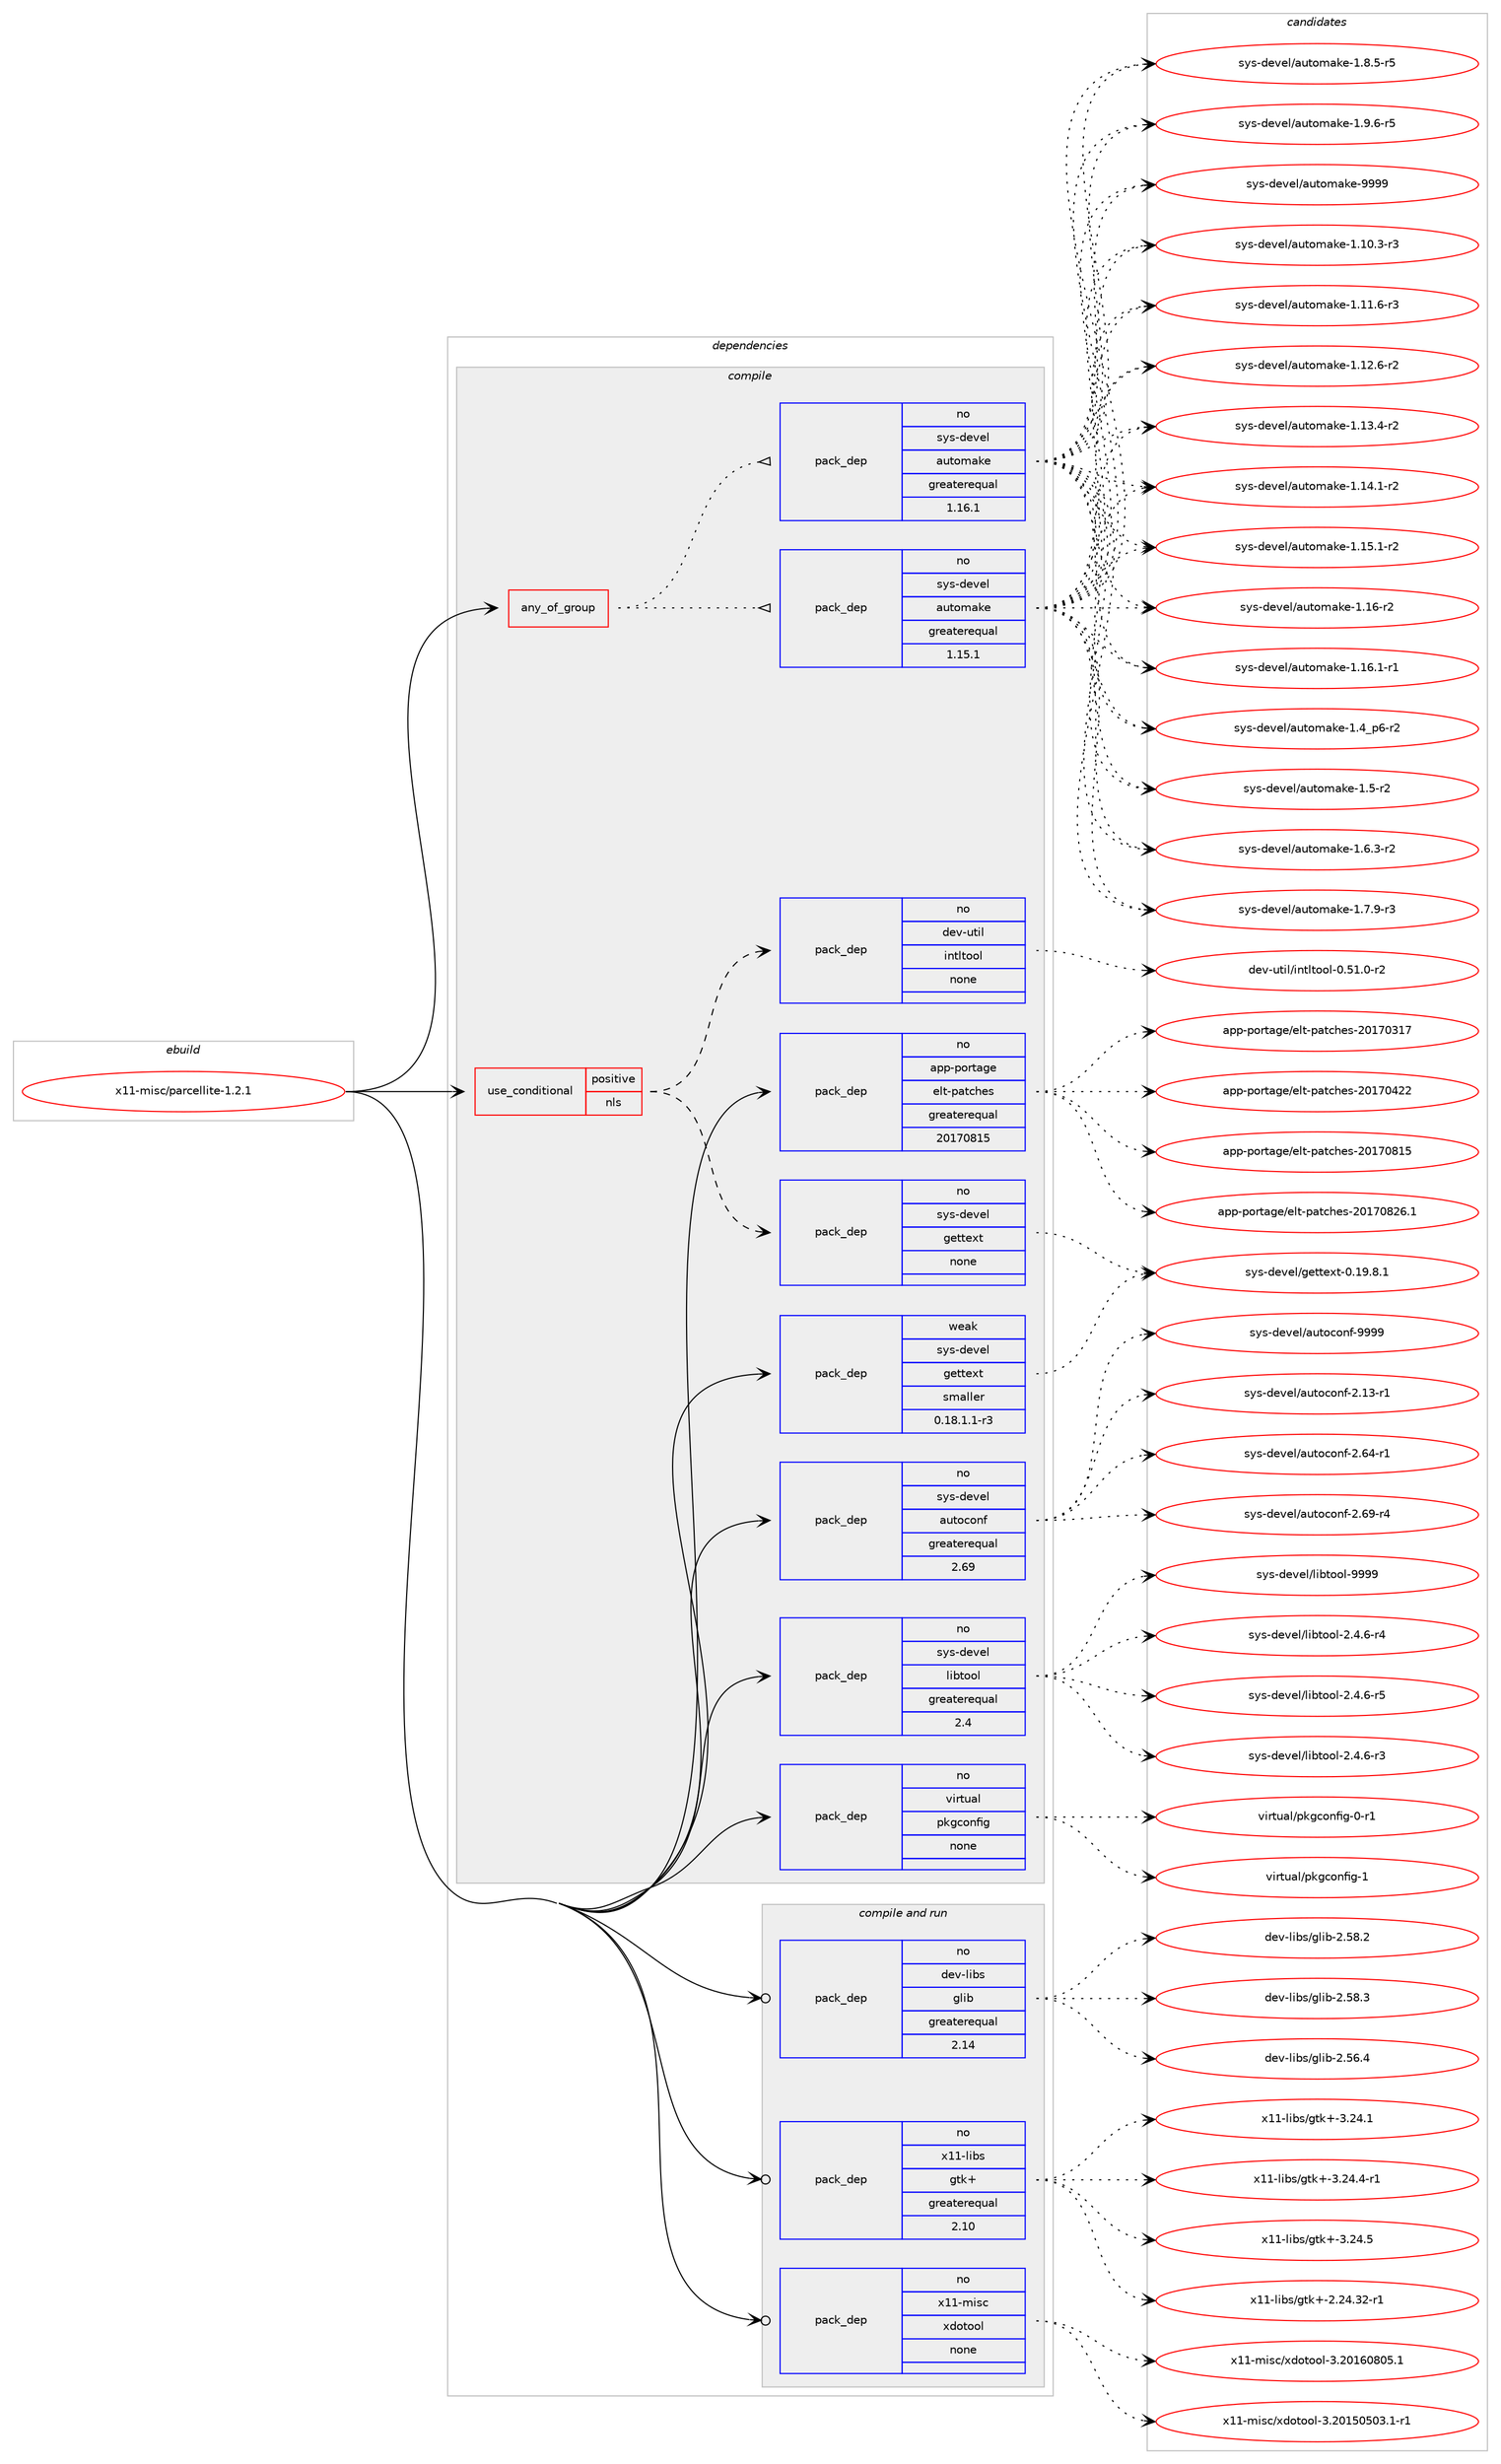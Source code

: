 digraph prolog {

# *************
# Graph options
# *************

newrank=true;
concentrate=true;
compound=true;
graph [rankdir=LR,fontname=Helvetica,fontsize=10,ranksep=1.5];#, ranksep=2.5, nodesep=0.2];
edge  [arrowhead=vee];
node  [fontname=Helvetica,fontsize=10];

# **********
# The ebuild
# **********

subgraph cluster_leftcol {
color=gray;
rank=same;
label=<<i>ebuild</i>>;
id [label="x11-misc/parcellite-1.2.1", color=red, width=4, href="../x11-misc/parcellite-1.2.1.svg"];
}

# ****************
# The dependencies
# ****************

subgraph cluster_midcol {
color=gray;
label=<<i>dependencies</i>>;
subgraph cluster_compile {
fillcolor="#eeeeee";
style=filled;
label=<<i>compile</i>>;
subgraph any28699 {
dependency1763790 [label=<<TABLE BORDER="0" CELLBORDER="1" CELLSPACING="0" CELLPADDING="4"><TR><TD CELLPADDING="10">any_of_group</TD></TR></TABLE>>, shape=none, color=red];subgraph pack1267509 {
dependency1763791 [label=<<TABLE BORDER="0" CELLBORDER="1" CELLSPACING="0" CELLPADDING="4" WIDTH="220"><TR><TD ROWSPAN="6" CELLPADDING="30">pack_dep</TD></TR><TR><TD WIDTH="110">no</TD></TR><TR><TD>sys-devel</TD></TR><TR><TD>automake</TD></TR><TR><TD>greaterequal</TD></TR><TR><TD>1.16.1</TD></TR></TABLE>>, shape=none, color=blue];
}
dependency1763790:e -> dependency1763791:w [weight=20,style="dotted",arrowhead="oinv"];
subgraph pack1267510 {
dependency1763792 [label=<<TABLE BORDER="0" CELLBORDER="1" CELLSPACING="0" CELLPADDING="4" WIDTH="220"><TR><TD ROWSPAN="6" CELLPADDING="30">pack_dep</TD></TR><TR><TD WIDTH="110">no</TD></TR><TR><TD>sys-devel</TD></TR><TR><TD>automake</TD></TR><TR><TD>greaterequal</TD></TR><TR><TD>1.15.1</TD></TR></TABLE>>, shape=none, color=blue];
}
dependency1763790:e -> dependency1763792:w [weight=20,style="dotted",arrowhead="oinv"];
}
id:e -> dependency1763790:w [weight=20,style="solid",arrowhead="vee"];
subgraph cond466574 {
dependency1763793 [label=<<TABLE BORDER="0" CELLBORDER="1" CELLSPACING="0" CELLPADDING="4"><TR><TD ROWSPAN="3" CELLPADDING="10">use_conditional</TD></TR><TR><TD>positive</TD></TR><TR><TD>nls</TD></TR></TABLE>>, shape=none, color=red];
subgraph pack1267511 {
dependency1763794 [label=<<TABLE BORDER="0" CELLBORDER="1" CELLSPACING="0" CELLPADDING="4" WIDTH="220"><TR><TD ROWSPAN="6" CELLPADDING="30">pack_dep</TD></TR><TR><TD WIDTH="110">no</TD></TR><TR><TD>dev-util</TD></TR><TR><TD>intltool</TD></TR><TR><TD>none</TD></TR><TR><TD></TD></TR></TABLE>>, shape=none, color=blue];
}
dependency1763793:e -> dependency1763794:w [weight=20,style="dashed",arrowhead="vee"];
subgraph pack1267512 {
dependency1763795 [label=<<TABLE BORDER="0" CELLBORDER="1" CELLSPACING="0" CELLPADDING="4" WIDTH="220"><TR><TD ROWSPAN="6" CELLPADDING="30">pack_dep</TD></TR><TR><TD WIDTH="110">no</TD></TR><TR><TD>sys-devel</TD></TR><TR><TD>gettext</TD></TR><TR><TD>none</TD></TR><TR><TD></TD></TR></TABLE>>, shape=none, color=blue];
}
dependency1763793:e -> dependency1763795:w [weight=20,style="dashed",arrowhead="vee"];
}
id:e -> dependency1763793:w [weight=20,style="solid",arrowhead="vee"];
subgraph pack1267513 {
dependency1763796 [label=<<TABLE BORDER="0" CELLBORDER="1" CELLSPACING="0" CELLPADDING="4" WIDTH="220"><TR><TD ROWSPAN="6" CELLPADDING="30">pack_dep</TD></TR><TR><TD WIDTH="110">no</TD></TR><TR><TD>app-portage</TD></TR><TR><TD>elt-patches</TD></TR><TR><TD>greaterequal</TD></TR><TR><TD>20170815</TD></TR></TABLE>>, shape=none, color=blue];
}
id:e -> dependency1763796:w [weight=20,style="solid",arrowhead="vee"];
subgraph pack1267514 {
dependency1763797 [label=<<TABLE BORDER="0" CELLBORDER="1" CELLSPACING="0" CELLPADDING="4" WIDTH="220"><TR><TD ROWSPAN="6" CELLPADDING="30">pack_dep</TD></TR><TR><TD WIDTH="110">no</TD></TR><TR><TD>sys-devel</TD></TR><TR><TD>autoconf</TD></TR><TR><TD>greaterequal</TD></TR><TR><TD>2.69</TD></TR></TABLE>>, shape=none, color=blue];
}
id:e -> dependency1763797:w [weight=20,style="solid",arrowhead="vee"];
subgraph pack1267515 {
dependency1763798 [label=<<TABLE BORDER="0" CELLBORDER="1" CELLSPACING="0" CELLPADDING="4" WIDTH="220"><TR><TD ROWSPAN="6" CELLPADDING="30">pack_dep</TD></TR><TR><TD WIDTH="110">no</TD></TR><TR><TD>sys-devel</TD></TR><TR><TD>libtool</TD></TR><TR><TD>greaterequal</TD></TR><TR><TD>2.4</TD></TR></TABLE>>, shape=none, color=blue];
}
id:e -> dependency1763798:w [weight=20,style="solid",arrowhead="vee"];
subgraph pack1267516 {
dependency1763799 [label=<<TABLE BORDER="0" CELLBORDER="1" CELLSPACING="0" CELLPADDING="4" WIDTH="220"><TR><TD ROWSPAN="6" CELLPADDING="30">pack_dep</TD></TR><TR><TD WIDTH="110">no</TD></TR><TR><TD>virtual</TD></TR><TR><TD>pkgconfig</TD></TR><TR><TD>none</TD></TR><TR><TD></TD></TR></TABLE>>, shape=none, color=blue];
}
id:e -> dependency1763799:w [weight=20,style="solid",arrowhead="vee"];
subgraph pack1267517 {
dependency1763800 [label=<<TABLE BORDER="0" CELLBORDER="1" CELLSPACING="0" CELLPADDING="4" WIDTH="220"><TR><TD ROWSPAN="6" CELLPADDING="30">pack_dep</TD></TR><TR><TD WIDTH="110">weak</TD></TR><TR><TD>sys-devel</TD></TR><TR><TD>gettext</TD></TR><TR><TD>smaller</TD></TR><TR><TD>0.18.1.1-r3</TD></TR></TABLE>>, shape=none, color=blue];
}
id:e -> dependency1763800:w [weight=20,style="solid",arrowhead="vee"];
}
subgraph cluster_compileandrun {
fillcolor="#eeeeee";
style=filled;
label=<<i>compile and run</i>>;
subgraph pack1267518 {
dependency1763801 [label=<<TABLE BORDER="0" CELLBORDER="1" CELLSPACING="0" CELLPADDING="4" WIDTH="220"><TR><TD ROWSPAN="6" CELLPADDING="30">pack_dep</TD></TR><TR><TD WIDTH="110">no</TD></TR><TR><TD>dev-libs</TD></TR><TR><TD>glib</TD></TR><TR><TD>greaterequal</TD></TR><TR><TD>2.14</TD></TR></TABLE>>, shape=none, color=blue];
}
id:e -> dependency1763801:w [weight=20,style="solid",arrowhead="odotvee"];
subgraph pack1267519 {
dependency1763802 [label=<<TABLE BORDER="0" CELLBORDER="1" CELLSPACING="0" CELLPADDING="4" WIDTH="220"><TR><TD ROWSPAN="6" CELLPADDING="30">pack_dep</TD></TR><TR><TD WIDTH="110">no</TD></TR><TR><TD>x11-libs</TD></TR><TR><TD>gtk+</TD></TR><TR><TD>greaterequal</TD></TR><TR><TD>2.10</TD></TR></TABLE>>, shape=none, color=blue];
}
id:e -> dependency1763802:w [weight=20,style="solid",arrowhead="odotvee"];
subgraph pack1267520 {
dependency1763803 [label=<<TABLE BORDER="0" CELLBORDER="1" CELLSPACING="0" CELLPADDING="4" WIDTH="220"><TR><TD ROWSPAN="6" CELLPADDING="30">pack_dep</TD></TR><TR><TD WIDTH="110">no</TD></TR><TR><TD>x11-misc</TD></TR><TR><TD>xdotool</TD></TR><TR><TD>none</TD></TR><TR><TD></TD></TR></TABLE>>, shape=none, color=blue];
}
id:e -> dependency1763803:w [weight=20,style="solid",arrowhead="odotvee"];
}
subgraph cluster_run {
fillcolor="#eeeeee";
style=filled;
label=<<i>run</i>>;
}
}

# **************
# The candidates
# **************

subgraph cluster_choices {
rank=same;
color=gray;
label=<<i>candidates</i>>;

subgraph choice1267509 {
color=black;
nodesep=1;
choice11512111545100101118101108479711711611110997107101454946494846514511451 [label="sys-devel/automake-1.10.3-r3", color=red, width=4,href="../sys-devel/automake-1.10.3-r3.svg"];
choice11512111545100101118101108479711711611110997107101454946494946544511451 [label="sys-devel/automake-1.11.6-r3", color=red, width=4,href="../sys-devel/automake-1.11.6-r3.svg"];
choice11512111545100101118101108479711711611110997107101454946495046544511450 [label="sys-devel/automake-1.12.6-r2", color=red, width=4,href="../sys-devel/automake-1.12.6-r2.svg"];
choice11512111545100101118101108479711711611110997107101454946495146524511450 [label="sys-devel/automake-1.13.4-r2", color=red, width=4,href="../sys-devel/automake-1.13.4-r2.svg"];
choice11512111545100101118101108479711711611110997107101454946495246494511450 [label="sys-devel/automake-1.14.1-r2", color=red, width=4,href="../sys-devel/automake-1.14.1-r2.svg"];
choice11512111545100101118101108479711711611110997107101454946495346494511450 [label="sys-devel/automake-1.15.1-r2", color=red, width=4,href="../sys-devel/automake-1.15.1-r2.svg"];
choice1151211154510010111810110847971171161111099710710145494649544511450 [label="sys-devel/automake-1.16-r2", color=red, width=4,href="../sys-devel/automake-1.16-r2.svg"];
choice11512111545100101118101108479711711611110997107101454946495446494511449 [label="sys-devel/automake-1.16.1-r1", color=red, width=4,href="../sys-devel/automake-1.16.1-r1.svg"];
choice115121115451001011181011084797117116111109971071014549465295112544511450 [label="sys-devel/automake-1.4_p6-r2", color=red, width=4,href="../sys-devel/automake-1.4_p6-r2.svg"];
choice11512111545100101118101108479711711611110997107101454946534511450 [label="sys-devel/automake-1.5-r2", color=red, width=4,href="../sys-devel/automake-1.5-r2.svg"];
choice115121115451001011181011084797117116111109971071014549465446514511450 [label="sys-devel/automake-1.6.3-r2", color=red, width=4,href="../sys-devel/automake-1.6.3-r2.svg"];
choice115121115451001011181011084797117116111109971071014549465546574511451 [label="sys-devel/automake-1.7.9-r3", color=red, width=4,href="../sys-devel/automake-1.7.9-r3.svg"];
choice115121115451001011181011084797117116111109971071014549465646534511453 [label="sys-devel/automake-1.8.5-r5", color=red, width=4,href="../sys-devel/automake-1.8.5-r5.svg"];
choice115121115451001011181011084797117116111109971071014549465746544511453 [label="sys-devel/automake-1.9.6-r5", color=red, width=4,href="../sys-devel/automake-1.9.6-r5.svg"];
choice115121115451001011181011084797117116111109971071014557575757 [label="sys-devel/automake-9999", color=red, width=4,href="../sys-devel/automake-9999.svg"];
dependency1763791:e -> choice11512111545100101118101108479711711611110997107101454946494846514511451:w [style=dotted,weight="100"];
dependency1763791:e -> choice11512111545100101118101108479711711611110997107101454946494946544511451:w [style=dotted,weight="100"];
dependency1763791:e -> choice11512111545100101118101108479711711611110997107101454946495046544511450:w [style=dotted,weight="100"];
dependency1763791:e -> choice11512111545100101118101108479711711611110997107101454946495146524511450:w [style=dotted,weight="100"];
dependency1763791:e -> choice11512111545100101118101108479711711611110997107101454946495246494511450:w [style=dotted,weight="100"];
dependency1763791:e -> choice11512111545100101118101108479711711611110997107101454946495346494511450:w [style=dotted,weight="100"];
dependency1763791:e -> choice1151211154510010111810110847971171161111099710710145494649544511450:w [style=dotted,weight="100"];
dependency1763791:e -> choice11512111545100101118101108479711711611110997107101454946495446494511449:w [style=dotted,weight="100"];
dependency1763791:e -> choice115121115451001011181011084797117116111109971071014549465295112544511450:w [style=dotted,weight="100"];
dependency1763791:e -> choice11512111545100101118101108479711711611110997107101454946534511450:w [style=dotted,weight="100"];
dependency1763791:e -> choice115121115451001011181011084797117116111109971071014549465446514511450:w [style=dotted,weight="100"];
dependency1763791:e -> choice115121115451001011181011084797117116111109971071014549465546574511451:w [style=dotted,weight="100"];
dependency1763791:e -> choice115121115451001011181011084797117116111109971071014549465646534511453:w [style=dotted,weight="100"];
dependency1763791:e -> choice115121115451001011181011084797117116111109971071014549465746544511453:w [style=dotted,weight="100"];
dependency1763791:e -> choice115121115451001011181011084797117116111109971071014557575757:w [style=dotted,weight="100"];
}
subgraph choice1267510 {
color=black;
nodesep=1;
choice11512111545100101118101108479711711611110997107101454946494846514511451 [label="sys-devel/automake-1.10.3-r3", color=red, width=4,href="../sys-devel/automake-1.10.3-r3.svg"];
choice11512111545100101118101108479711711611110997107101454946494946544511451 [label="sys-devel/automake-1.11.6-r3", color=red, width=4,href="../sys-devel/automake-1.11.6-r3.svg"];
choice11512111545100101118101108479711711611110997107101454946495046544511450 [label="sys-devel/automake-1.12.6-r2", color=red, width=4,href="../sys-devel/automake-1.12.6-r2.svg"];
choice11512111545100101118101108479711711611110997107101454946495146524511450 [label="sys-devel/automake-1.13.4-r2", color=red, width=4,href="../sys-devel/automake-1.13.4-r2.svg"];
choice11512111545100101118101108479711711611110997107101454946495246494511450 [label="sys-devel/automake-1.14.1-r2", color=red, width=4,href="../sys-devel/automake-1.14.1-r2.svg"];
choice11512111545100101118101108479711711611110997107101454946495346494511450 [label="sys-devel/automake-1.15.1-r2", color=red, width=4,href="../sys-devel/automake-1.15.1-r2.svg"];
choice1151211154510010111810110847971171161111099710710145494649544511450 [label="sys-devel/automake-1.16-r2", color=red, width=4,href="../sys-devel/automake-1.16-r2.svg"];
choice11512111545100101118101108479711711611110997107101454946495446494511449 [label="sys-devel/automake-1.16.1-r1", color=red, width=4,href="../sys-devel/automake-1.16.1-r1.svg"];
choice115121115451001011181011084797117116111109971071014549465295112544511450 [label="sys-devel/automake-1.4_p6-r2", color=red, width=4,href="../sys-devel/automake-1.4_p6-r2.svg"];
choice11512111545100101118101108479711711611110997107101454946534511450 [label="sys-devel/automake-1.5-r2", color=red, width=4,href="../sys-devel/automake-1.5-r2.svg"];
choice115121115451001011181011084797117116111109971071014549465446514511450 [label="sys-devel/automake-1.6.3-r2", color=red, width=4,href="../sys-devel/automake-1.6.3-r2.svg"];
choice115121115451001011181011084797117116111109971071014549465546574511451 [label="sys-devel/automake-1.7.9-r3", color=red, width=4,href="../sys-devel/automake-1.7.9-r3.svg"];
choice115121115451001011181011084797117116111109971071014549465646534511453 [label="sys-devel/automake-1.8.5-r5", color=red, width=4,href="../sys-devel/automake-1.8.5-r5.svg"];
choice115121115451001011181011084797117116111109971071014549465746544511453 [label="sys-devel/automake-1.9.6-r5", color=red, width=4,href="../sys-devel/automake-1.9.6-r5.svg"];
choice115121115451001011181011084797117116111109971071014557575757 [label="sys-devel/automake-9999", color=red, width=4,href="../sys-devel/automake-9999.svg"];
dependency1763792:e -> choice11512111545100101118101108479711711611110997107101454946494846514511451:w [style=dotted,weight="100"];
dependency1763792:e -> choice11512111545100101118101108479711711611110997107101454946494946544511451:w [style=dotted,weight="100"];
dependency1763792:e -> choice11512111545100101118101108479711711611110997107101454946495046544511450:w [style=dotted,weight="100"];
dependency1763792:e -> choice11512111545100101118101108479711711611110997107101454946495146524511450:w [style=dotted,weight="100"];
dependency1763792:e -> choice11512111545100101118101108479711711611110997107101454946495246494511450:w [style=dotted,weight="100"];
dependency1763792:e -> choice11512111545100101118101108479711711611110997107101454946495346494511450:w [style=dotted,weight="100"];
dependency1763792:e -> choice1151211154510010111810110847971171161111099710710145494649544511450:w [style=dotted,weight="100"];
dependency1763792:e -> choice11512111545100101118101108479711711611110997107101454946495446494511449:w [style=dotted,weight="100"];
dependency1763792:e -> choice115121115451001011181011084797117116111109971071014549465295112544511450:w [style=dotted,weight="100"];
dependency1763792:e -> choice11512111545100101118101108479711711611110997107101454946534511450:w [style=dotted,weight="100"];
dependency1763792:e -> choice115121115451001011181011084797117116111109971071014549465446514511450:w [style=dotted,weight="100"];
dependency1763792:e -> choice115121115451001011181011084797117116111109971071014549465546574511451:w [style=dotted,weight="100"];
dependency1763792:e -> choice115121115451001011181011084797117116111109971071014549465646534511453:w [style=dotted,weight="100"];
dependency1763792:e -> choice115121115451001011181011084797117116111109971071014549465746544511453:w [style=dotted,weight="100"];
dependency1763792:e -> choice115121115451001011181011084797117116111109971071014557575757:w [style=dotted,weight="100"];
}
subgraph choice1267511 {
color=black;
nodesep=1;
choice1001011184511711610510847105110116108116111111108454846534946484511450 [label="dev-util/intltool-0.51.0-r2", color=red, width=4,href="../dev-util/intltool-0.51.0-r2.svg"];
dependency1763794:e -> choice1001011184511711610510847105110116108116111111108454846534946484511450:w [style=dotted,weight="100"];
}
subgraph choice1267512 {
color=black;
nodesep=1;
choice1151211154510010111810110847103101116116101120116454846495746564649 [label="sys-devel/gettext-0.19.8.1", color=red, width=4,href="../sys-devel/gettext-0.19.8.1.svg"];
dependency1763795:e -> choice1151211154510010111810110847103101116116101120116454846495746564649:w [style=dotted,weight="100"];
}
subgraph choice1267513 {
color=black;
nodesep=1;
choice97112112451121111141169710310147101108116451129711699104101115455048495548514955 [label="app-portage/elt-patches-20170317", color=red, width=4,href="../app-portage/elt-patches-20170317.svg"];
choice97112112451121111141169710310147101108116451129711699104101115455048495548525050 [label="app-portage/elt-patches-20170422", color=red, width=4,href="../app-portage/elt-patches-20170422.svg"];
choice97112112451121111141169710310147101108116451129711699104101115455048495548564953 [label="app-portage/elt-patches-20170815", color=red, width=4,href="../app-portage/elt-patches-20170815.svg"];
choice971121124511211111411697103101471011081164511297116991041011154550484955485650544649 [label="app-portage/elt-patches-20170826.1", color=red, width=4,href="../app-portage/elt-patches-20170826.1.svg"];
dependency1763796:e -> choice97112112451121111141169710310147101108116451129711699104101115455048495548514955:w [style=dotted,weight="100"];
dependency1763796:e -> choice97112112451121111141169710310147101108116451129711699104101115455048495548525050:w [style=dotted,weight="100"];
dependency1763796:e -> choice97112112451121111141169710310147101108116451129711699104101115455048495548564953:w [style=dotted,weight="100"];
dependency1763796:e -> choice971121124511211111411697103101471011081164511297116991041011154550484955485650544649:w [style=dotted,weight="100"];
}
subgraph choice1267514 {
color=black;
nodesep=1;
choice1151211154510010111810110847971171161119911111010245504649514511449 [label="sys-devel/autoconf-2.13-r1", color=red, width=4,href="../sys-devel/autoconf-2.13-r1.svg"];
choice1151211154510010111810110847971171161119911111010245504654524511449 [label="sys-devel/autoconf-2.64-r1", color=red, width=4,href="../sys-devel/autoconf-2.64-r1.svg"];
choice1151211154510010111810110847971171161119911111010245504654574511452 [label="sys-devel/autoconf-2.69-r4", color=red, width=4,href="../sys-devel/autoconf-2.69-r4.svg"];
choice115121115451001011181011084797117116111991111101024557575757 [label="sys-devel/autoconf-9999", color=red, width=4,href="../sys-devel/autoconf-9999.svg"];
dependency1763797:e -> choice1151211154510010111810110847971171161119911111010245504649514511449:w [style=dotted,weight="100"];
dependency1763797:e -> choice1151211154510010111810110847971171161119911111010245504654524511449:w [style=dotted,weight="100"];
dependency1763797:e -> choice1151211154510010111810110847971171161119911111010245504654574511452:w [style=dotted,weight="100"];
dependency1763797:e -> choice115121115451001011181011084797117116111991111101024557575757:w [style=dotted,weight="100"];
}
subgraph choice1267515 {
color=black;
nodesep=1;
choice1151211154510010111810110847108105981161111111084550465246544511451 [label="sys-devel/libtool-2.4.6-r3", color=red, width=4,href="../sys-devel/libtool-2.4.6-r3.svg"];
choice1151211154510010111810110847108105981161111111084550465246544511452 [label="sys-devel/libtool-2.4.6-r4", color=red, width=4,href="../sys-devel/libtool-2.4.6-r4.svg"];
choice1151211154510010111810110847108105981161111111084550465246544511453 [label="sys-devel/libtool-2.4.6-r5", color=red, width=4,href="../sys-devel/libtool-2.4.6-r5.svg"];
choice1151211154510010111810110847108105981161111111084557575757 [label="sys-devel/libtool-9999", color=red, width=4,href="../sys-devel/libtool-9999.svg"];
dependency1763798:e -> choice1151211154510010111810110847108105981161111111084550465246544511451:w [style=dotted,weight="100"];
dependency1763798:e -> choice1151211154510010111810110847108105981161111111084550465246544511452:w [style=dotted,weight="100"];
dependency1763798:e -> choice1151211154510010111810110847108105981161111111084550465246544511453:w [style=dotted,weight="100"];
dependency1763798:e -> choice1151211154510010111810110847108105981161111111084557575757:w [style=dotted,weight="100"];
}
subgraph choice1267516 {
color=black;
nodesep=1;
choice11810511411611797108471121071039911111010210510345484511449 [label="virtual/pkgconfig-0-r1", color=red, width=4,href="../virtual/pkgconfig-0-r1.svg"];
choice1181051141161179710847112107103991111101021051034549 [label="virtual/pkgconfig-1", color=red, width=4,href="../virtual/pkgconfig-1.svg"];
dependency1763799:e -> choice11810511411611797108471121071039911111010210510345484511449:w [style=dotted,weight="100"];
dependency1763799:e -> choice1181051141161179710847112107103991111101021051034549:w [style=dotted,weight="100"];
}
subgraph choice1267517 {
color=black;
nodesep=1;
choice1151211154510010111810110847103101116116101120116454846495746564649 [label="sys-devel/gettext-0.19.8.1", color=red, width=4,href="../sys-devel/gettext-0.19.8.1.svg"];
dependency1763800:e -> choice1151211154510010111810110847103101116116101120116454846495746564649:w [style=dotted,weight="100"];
}
subgraph choice1267518 {
color=black;
nodesep=1;
choice1001011184510810598115471031081059845504653544652 [label="dev-libs/glib-2.56.4", color=red, width=4,href="../dev-libs/glib-2.56.4.svg"];
choice1001011184510810598115471031081059845504653564650 [label="dev-libs/glib-2.58.2", color=red, width=4,href="../dev-libs/glib-2.58.2.svg"];
choice1001011184510810598115471031081059845504653564651 [label="dev-libs/glib-2.58.3", color=red, width=4,href="../dev-libs/glib-2.58.3.svg"];
dependency1763801:e -> choice1001011184510810598115471031081059845504653544652:w [style=dotted,weight="100"];
dependency1763801:e -> choice1001011184510810598115471031081059845504653564650:w [style=dotted,weight="100"];
dependency1763801:e -> choice1001011184510810598115471031081059845504653564651:w [style=dotted,weight="100"];
}
subgraph choice1267519 {
color=black;
nodesep=1;
choice12049494510810598115471031161074345504650524651504511449 [label="x11-libs/gtk+-2.24.32-r1", color=red, width=4,href="../x11-libs/gtk+-2.24.32-r1.svg"];
choice12049494510810598115471031161074345514650524649 [label="x11-libs/gtk+-3.24.1", color=red, width=4,href="../x11-libs/gtk+-3.24.1.svg"];
choice120494945108105981154710311610743455146505246524511449 [label="x11-libs/gtk+-3.24.4-r1", color=red, width=4,href="../x11-libs/gtk+-3.24.4-r1.svg"];
choice12049494510810598115471031161074345514650524653 [label="x11-libs/gtk+-3.24.5", color=red, width=4,href="../x11-libs/gtk+-3.24.5.svg"];
dependency1763802:e -> choice12049494510810598115471031161074345504650524651504511449:w [style=dotted,weight="100"];
dependency1763802:e -> choice12049494510810598115471031161074345514650524649:w [style=dotted,weight="100"];
dependency1763802:e -> choice120494945108105981154710311610743455146505246524511449:w [style=dotted,weight="100"];
dependency1763802:e -> choice12049494510810598115471031161074345514650524653:w [style=dotted,weight="100"];
}
subgraph choice1267520 {
color=black;
nodesep=1;
choice1204949451091051159947120100111116111111108455146504849534853485146494511449 [label="x11-misc/xdotool-3.20150503.1-r1", color=red, width=4,href="../x11-misc/xdotool-3.20150503.1-r1.svg"];
choice120494945109105115994712010011111611111110845514650484954485648534649 [label="x11-misc/xdotool-3.20160805.1", color=red, width=4,href="../x11-misc/xdotool-3.20160805.1.svg"];
dependency1763803:e -> choice1204949451091051159947120100111116111111108455146504849534853485146494511449:w [style=dotted,weight="100"];
dependency1763803:e -> choice120494945109105115994712010011111611111110845514650484954485648534649:w [style=dotted,weight="100"];
}
}

}
